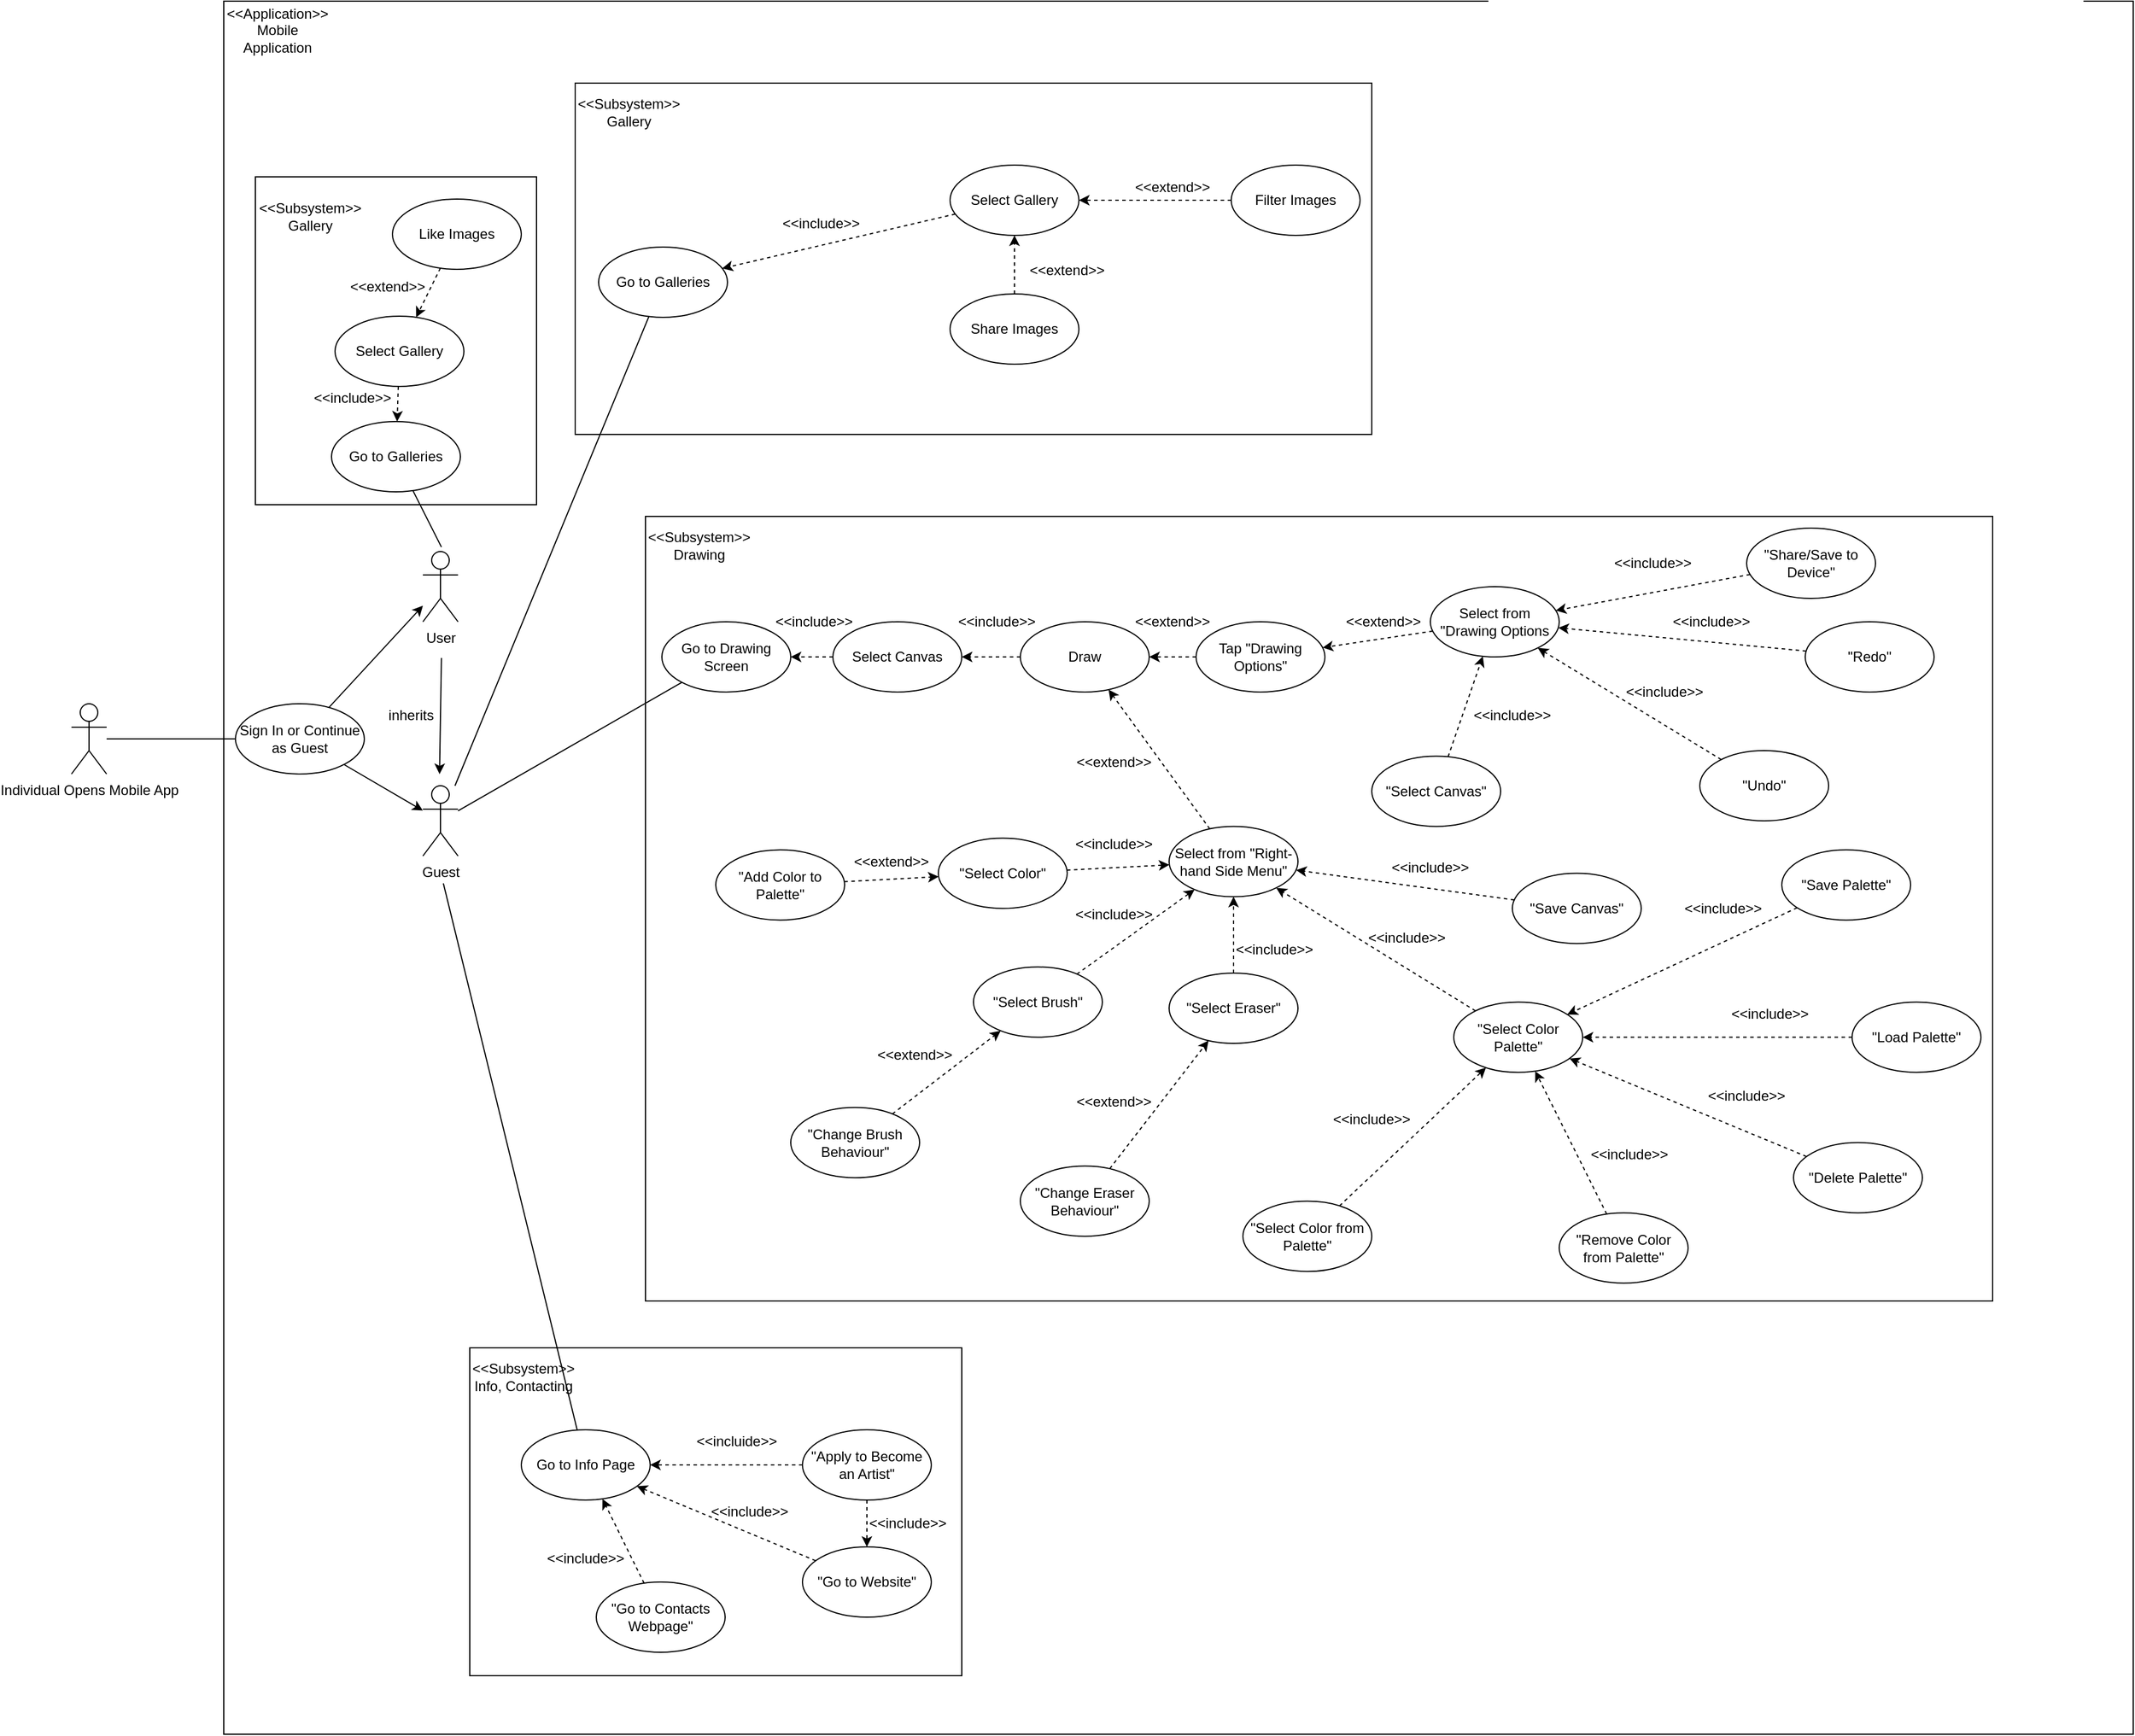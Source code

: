 <mxfile version="13.1.2" type="device"><diagram id="txl30slOBA3MLlbNXTB4" name="Page-1"><mxGraphModel dx="1896" dy="1746" grid="1" gridSize="10" guides="1" tooltips="1" connect="1" arrows="1" fold="1" page="1" pageScale="1" pageWidth="827" pageHeight="1169" math="0" shadow="0"><root><mxCell id="0"/><mxCell id="1" parent="0"/><mxCell id="2JM5NXY_ZaKbiW4kvDHP-76" value="" style="rounded=0;whiteSpace=wrap;html=1;" parent="1" vertex="1"><mxGeometry x="30" y="-290" width="1630" height="1480" as="geometry"/></mxCell><mxCell id="c1x3ycIHwH0ngGLMlNKI-2" value="" style="rounded=0;whiteSpace=wrap;html=1;" vertex="1" parent="1"><mxGeometry x="57" y="-140" width="240" height="280" as="geometry"/></mxCell><mxCell id="2JM5NXY_ZaKbiW4kvDHP-71" value="" style="rounded=0;whiteSpace=wrap;html=1;" parent="1" vertex="1"><mxGeometry x="330" y="-220" width="680" height="300" as="geometry"/></mxCell><mxCell id="2JM5NXY_ZaKbiW4kvDHP-69" value="" style="rounded=0;whiteSpace=wrap;html=1;" parent="1" vertex="1"><mxGeometry x="390" y="150" width="1150" height="670" as="geometry"/></mxCell><mxCell id="2JM5NXY_ZaKbiW4kvDHP-68" value="" style="rounded=0;whiteSpace=wrap;html=1;" parent="1" vertex="1"><mxGeometry x="240" y="860" width="420" height="280" as="geometry"/></mxCell><mxCell id="zg-OP3MwCopLcI96b1SN-1" value="Individual Opens Mobile App" style="shape=umlActor;verticalLabelPosition=bottom;labelBackgroundColor=#ffffff;verticalAlign=top;html=1;outlineConnect=0;" parent="1" vertex="1"><mxGeometry x="-100" y="310" width="30" height="60" as="geometry"/></mxCell><mxCell id="zg-OP3MwCopLcI96b1SN-14" value="Go to Galleries" style="ellipse;whiteSpace=wrap;html=1;" parent="1" vertex="1"><mxGeometry x="350" y="-80" width="110" height="60" as="geometry"/></mxCell><mxCell id="OHez4P4Bd9LLeIwilATM-2" value="Select Gallery" style="ellipse;whiteSpace=wrap;html=1;" parent="1" vertex="1"><mxGeometry x="650" y="-150" width="110" height="60" as="geometry"/></mxCell><mxCell id="OHez4P4Bd9LLeIwilATM-3" value="Filter Images" style="ellipse;whiteSpace=wrap;html=1;" parent="1" vertex="1"><mxGeometry x="890" y="-150" width="110" height="60" as="geometry"/></mxCell><mxCell id="OHez4P4Bd9LLeIwilATM-4" value="Share Images" style="ellipse;whiteSpace=wrap;html=1;" parent="1" vertex="1"><mxGeometry x="650" y="-40" width="110" height="60" as="geometry"/></mxCell><mxCell id="OHez4P4Bd9LLeIwilATM-5" value="Like Images" style="ellipse;whiteSpace=wrap;html=1;" parent="1" vertex="1"><mxGeometry x="174" y="-121" width="110" height="60" as="geometry"/></mxCell><mxCell id="OHez4P4Bd9LLeIwilATM-6" value="" style="endArrow=classic;html=1;dashed=1;" parent="1" source="OHez4P4Bd9LLeIwilATM-2" target="zg-OP3MwCopLcI96b1SN-14" edge="1"><mxGeometry width="50" height="50" relative="1" as="geometry"><mxPoint x="660" y="100" as="sourcePoint"/><mxPoint x="500" y="-140" as="targetPoint"/></mxGeometry></mxCell><mxCell id="OHez4P4Bd9LLeIwilATM-7" value="" style="endArrow=classic;html=1;dashed=1;" parent="1" source="OHez4P4Bd9LLeIwilATM-5" target="c1x3ycIHwH0ngGLMlNKI-8" edge="1"><mxGeometry width="50" height="50" relative="1" as="geometry"><mxPoint x="670.0" y="59" as="sourcePoint"/><mxPoint x="-200" y="19" as="targetPoint"/></mxGeometry></mxCell><mxCell id="OHez4P4Bd9LLeIwilATM-8" value="" style="endArrow=classic;html=1;dashed=1;" parent="1" source="OHez4P4Bd9LLeIwilATM-3" target="OHez4P4Bd9LLeIwilATM-2" edge="1"><mxGeometry width="50" height="50" relative="1" as="geometry"><mxPoint x="680.0" y="70" as="sourcePoint"/><mxPoint x="850" y="-220" as="targetPoint"/></mxGeometry></mxCell><mxCell id="OHez4P4Bd9LLeIwilATM-9" value="" style="endArrow=classic;html=1;dashed=1;" parent="1" source="OHez4P4Bd9LLeIwilATM-4" target="OHez4P4Bd9LLeIwilATM-2" edge="1"><mxGeometry width="50" height="50" relative="1" as="geometry"><mxPoint x="800" y="20" as="sourcePoint"/><mxPoint x="840.0" y="60" as="targetPoint"/></mxGeometry></mxCell><mxCell id="OHez4P4Bd9LLeIwilATM-11" value="Go to Drawing Screen" style="ellipse;whiteSpace=wrap;html=1;" parent="1" vertex="1"><mxGeometry x="404" y="240" width="110" height="60" as="geometry"/></mxCell><mxCell id="OHez4P4Bd9LLeIwilATM-13" value="Select Canvas" style="ellipse;whiteSpace=wrap;html=1;" parent="1" vertex="1"><mxGeometry x="550" y="240" width="110" height="60" as="geometry"/></mxCell><mxCell id="OHez4P4Bd9LLeIwilATM-14" value="" style="endArrow=classic;html=1;dashed=1;" parent="1" source="OHez4P4Bd9LLeIwilATM-13" target="OHez4P4Bd9LLeIwilATM-11" edge="1"><mxGeometry width="50" height="50" relative="1" as="geometry"><mxPoint x="600.0" y="239.71" as="sourcePoint"/><mxPoint x="514" y="150" as="targetPoint"/></mxGeometry></mxCell><mxCell id="OHez4P4Bd9LLeIwilATM-17" value="" style="endArrow=classic;html=1;dashed=1;" parent="1" source="OHez4P4Bd9LLeIwilATM-21" target="2JM5NXY_ZaKbiW4kvDHP-32" edge="1"><mxGeometry width="50" height="50" relative="1" as="geometry"><mxPoint x="800" y="270" as="sourcePoint"/><mxPoint x="870" y="190" as="targetPoint"/></mxGeometry></mxCell><mxCell id="OHez4P4Bd9LLeIwilATM-21" value="Tap &quot;Drawing Options&quot;" style="ellipse;whiteSpace=wrap;html=1;" parent="1" vertex="1"><mxGeometry x="860" y="240" width="110" height="60" as="geometry"/></mxCell><mxCell id="OHez4P4Bd9LLeIwilATM-22" value="Select from &quot;Drawing Options" style="ellipse;whiteSpace=wrap;html=1;" parent="1" vertex="1"><mxGeometry x="1060" y="210" width="110" height="60" as="geometry"/></mxCell><mxCell id="OHez4P4Bd9LLeIwilATM-23" value="" style="endArrow=classic;html=1;dashed=1;" parent="1" source="OHez4P4Bd9LLeIwilATM-22" target="OHez4P4Bd9LLeIwilATM-21" edge="1"><mxGeometry width="50" height="50" relative="1" as="geometry"><mxPoint x="770.0" y="250.0" as="sourcePoint"/><mxPoint x="990" y="180" as="targetPoint"/></mxGeometry></mxCell><mxCell id="OHez4P4Bd9LLeIwilATM-24" value="&quot;Select Canvas&quot;" style="ellipse;whiteSpace=wrap;html=1;" parent="1" vertex="1"><mxGeometry x="1010" y="354.77" width="110" height="60" as="geometry"/></mxCell><mxCell id="OHez4P4Bd9LLeIwilATM-25" value="&quot;Redo&quot;" style="ellipse;whiteSpace=wrap;html=1;" parent="1" vertex="1"><mxGeometry x="1380" y="240" width="110" height="60" as="geometry"/></mxCell><mxCell id="OHez4P4Bd9LLeIwilATM-26" value="&quot;Share/Save to Device&quot;" style="ellipse;whiteSpace=wrap;html=1;" parent="1" vertex="1"><mxGeometry x="1330" y="160" width="110" height="60" as="geometry"/></mxCell><mxCell id="OHez4P4Bd9LLeIwilATM-27" value="&quot;Undo&quot;" style="ellipse;whiteSpace=wrap;html=1;" parent="1" vertex="1"><mxGeometry x="1290" y="350" width="110" height="60" as="geometry"/></mxCell><mxCell id="OHez4P4Bd9LLeIwilATM-28" value="" style="endArrow=classic;html=1;dashed=1;" parent="1" source="OHez4P4Bd9LLeIwilATM-26" target="OHez4P4Bd9LLeIwilATM-22" edge="1"><mxGeometry width="50" height="50" relative="1" as="geometry"><mxPoint x="950.0" y="250.0" as="sourcePoint"/><mxPoint x="1210" y="130" as="targetPoint"/></mxGeometry></mxCell><mxCell id="OHez4P4Bd9LLeIwilATM-29" value="" style="endArrow=classic;html=1;dashed=1;" parent="1" source="OHez4P4Bd9LLeIwilATM-25" target="OHez4P4Bd9LLeIwilATM-22" edge="1"><mxGeometry width="50" height="50" relative="1" as="geometry"><mxPoint x="1086.7" y="237.28" as="sourcePoint"/><mxPoint x="1340" y="230" as="targetPoint"/></mxGeometry></mxCell><mxCell id="OHez4P4Bd9LLeIwilATM-31" value="" style="endArrow=classic;html=1;dashed=1;" parent="1" source="OHez4P4Bd9LLeIwilATM-27" target="OHez4P4Bd9LLeIwilATM-22" edge="1"><mxGeometry width="50" height="50" relative="1" as="geometry"><mxPoint x="1090.0" y="250.0" as="sourcePoint"/><mxPoint x="1300" y="300" as="targetPoint"/></mxGeometry></mxCell><mxCell id="OHez4P4Bd9LLeIwilATM-32" value="" style="endArrow=classic;html=1;dashed=1;" parent="1" source="OHez4P4Bd9LLeIwilATM-24" target="OHez4P4Bd9LLeIwilATM-22" edge="1"><mxGeometry width="50" height="50" relative="1" as="geometry"><mxPoint x="1040" y="310" as="sourcePoint"/><mxPoint x="1160.69" y="309.58" as="targetPoint"/></mxGeometry></mxCell><mxCell id="OHez4P4Bd9LLeIwilATM-33" value="Select from &quot;Right-hand Side Menu&quot;" style="ellipse;whiteSpace=wrap;html=1;" parent="1" vertex="1"><mxGeometry x="837" y="414.77" width="110" height="60" as="geometry"/></mxCell><mxCell id="OHez4P4Bd9LLeIwilATM-34" value="" style="endArrow=classic;html=1;dashed=1;" parent="1" source="OHez4P4Bd9LLeIwilATM-33" target="2JM5NXY_ZaKbiW4kvDHP-32" edge="1"><mxGeometry width="50" height="50" relative="1" as="geometry"><mxPoint x="750" y="360" as="sourcePoint"/><mxPoint x="850.0" y="304.77" as="targetPoint"/></mxGeometry></mxCell><mxCell id="OHez4P4Bd9LLeIwilATM-35" value="&quot;Select Color&quot;" style="ellipse;whiteSpace=wrap;html=1;" parent="1" vertex="1"><mxGeometry x="640" y="424.77" width="110" height="60" as="geometry"/></mxCell><mxCell id="OHez4P4Bd9LLeIwilATM-36" value="&quot;Select Brush&quot;" style="ellipse;whiteSpace=wrap;html=1;" parent="1" vertex="1"><mxGeometry x="670" y="534.77" width="110" height="60" as="geometry"/></mxCell><mxCell id="OHez4P4Bd9LLeIwilATM-37" value="" style="endArrow=classic;html=1;dashed=1;" parent="1" source="OHez4P4Bd9LLeIwilATM-35" target="OHez4P4Bd9LLeIwilATM-33" edge="1"><mxGeometry width="50" height="50" relative="1" as="geometry"><mxPoint x="780" y="410" as="sourcePoint"/><mxPoint x="1136.068" y="363.579" as="targetPoint"/></mxGeometry></mxCell><mxCell id="OHez4P4Bd9LLeIwilATM-38" value="&quot;Save Canvas&quot;" style="ellipse;whiteSpace=wrap;html=1;" parent="1" vertex="1"><mxGeometry x="1130" y="454.77" width="110" height="60" as="geometry"/></mxCell><mxCell id="OHez4P4Bd9LLeIwilATM-39" value="&quot;Select Eraser&quot;" style="ellipse;whiteSpace=wrap;html=1;" parent="1" vertex="1"><mxGeometry x="837" y="540" width="110" height="60" as="geometry"/></mxCell><mxCell id="OHez4P4Bd9LLeIwilATM-40" value="&quot;Select Color Palette&quot;" style="ellipse;whiteSpace=wrap;html=1;" parent="1" vertex="1"><mxGeometry x="1080" y="564.77" width="110" height="60" as="geometry"/></mxCell><mxCell id="OHez4P4Bd9LLeIwilATM-41" value="" style="endArrow=classic;html=1;dashed=1;" parent="1" source="OHez4P4Bd9LLeIwilATM-36" target="OHez4P4Bd9LLeIwilATM-33" edge="1"><mxGeometry width="50" height="50" relative="1" as="geometry"><mxPoint x="770" y="490" as="sourcePoint"/><mxPoint x="797.076" y="465.118" as="targetPoint"/></mxGeometry></mxCell><mxCell id="OHez4P4Bd9LLeIwilATM-42" value="" style="endArrow=classic;html=1;dashed=1;" parent="1" source="OHez4P4Bd9LLeIwilATM-39" target="OHez4P4Bd9LLeIwilATM-33" edge="1"><mxGeometry width="50" height="50" relative="1" as="geometry"><mxPoint x="940" y="530" as="sourcePoint"/><mxPoint x="892.0" y="544.77" as="targetPoint"/></mxGeometry></mxCell><mxCell id="OHez4P4Bd9LLeIwilATM-43" value="" style="endArrow=classic;html=1;dashed=1;" parent="1" source="OHez4P4Bd9LLeIwilATM-40" target="OHez4P4Bd9LLeIwilATM-33" edge="1"><mxGeometry width="50" height="50" relative="1" as="geometry"><mxPoint x="1020" y="572" as="sourcePoint"/><mxPoint x="895.0" y="480" as="targetPoint"/></mxGeometry></mxCell><mxCell id="OHez4P4Bd9LLeIwilATM-44" value="" style="endArrow=classic;html=1;dashed=1;" parent="1" source="OHez4P4Bd9LLeIwilATM-38" target="OHez4P4Bd9LLeIwilATM-33" edge="1"><mxGeometry width="50" height="50" relative="1" as="geometry"><mxPoint x="928.38" y="413.843" as="sourcePoint"/><mxPoint x="1080" y="430" as="targetPoint"/></mxGeometry></mxCell><mxCell id="OHez4P4Bd9LLeIwilATM-48" value="&quot;Add Color to Palette&quot;" style="ellipse;whiteSpace=wrap;html=1;" parent="1" vertex="1"><mxGeometry x="450" y="434.77" width="110" height="60" as="geometry"/></mxCell><mxCell id="OHez4P4Bd9LLeIwilATM-50" value="" style="endArrow=classic;html=1;dashed=1;" parent="1" source="OHez4P4Bd9LLeIwilATM-48" target="OHez4P4Bd9LLeIwilATM-35" edge="1"><mxGeometry width="50" height="50" relative="1" as="geometry"><mxPoint x="580" y="370" as="sourcePoint"/><mxPoint x="797.076" y="465.118" as="targetPoint"/></mxGeometry></mxCell><mxCell id="OHez4P4Bd9LLeIwilATM-52" value="&quot;Change Brush Behaviour&quot;" style="ellipse;whiteSpace=wrap;html=1;" parent="1" vertex="1"><mxGeometry x="514" y="654.77" width="110" height="60" as="geometry"/></mxCell><mxCell id="OHez4P4Bd9LLeIwilATM-53" value="" style="endArrow=classic;html=1;dashed=1;" parent="1" source="OHez4P4Bd9LLeIwilATM-52" target="OHez4P4Bd9LLeIwilATM-36" edge="1"><mxGeometry width="50" height="50" relative="1" as="geometry"><mxPoint x="569" y="600" as="sourcePoint"/><mxPoint x="798.38" y="520.927" as="targetPoint"/></mxGeometry></mxCell><mxCell id="OHez4P4Bd9LLeIwilATM-54" value="&quot;Change Eraser Behaviour&quot;" style="ellipse;whiteSpace=wrap;html=1;" parent="1" vertex="1"><mxGeometry x="710" y="704.77" width="110" height="60" as="geometry"/></mxCell><mxCell id="OHez4P4Bd9LLeIwilATM-55" value="" style="endArrow=classic;html=1;dashed=1;" parent="1" source="OHez4P4Bd9LLeIwilATM-54" target="OHez4P4Bd9LLeIwilATM-39" edge="1"><mxGeometry width="50" height="50" relative="1" as="geometry"><mxPoint x="860" y="690" as="sourcePoint"/><mxPoint x="765.0" y="604.77" as="targetPoint"/></mxGeometry></mxCell><mxCell id="OHez4P4Bd9LLeIwilATM-56" value="&quot;Select Color from Palette&quot;" style="ellipse;whiteSpace=wrap;html=1;" parent="1" vertex="1"><mxGeometry x="900" y="734.77" width="110" height="60" as="geometry"/></mxCell><mxCell id="OHez4P4Bd9LLeIwilATM-57" value="&quot;Remove Color from Palette&quot;" style="ellipse;whiteSpace=wrap;html=1;" parent="1" vertex="1"><mxGeometry x="1170" y="744.77" width="110" height="60" as="geometry"/></mxCell><mxCell id="OHez4P4Bd9LLeIwilATM-58" value="&quot;Delete Palette&quot;" style="ellipse;whiteSpace=wrap;html=1;" parent="1" vertex="1"><mxGeometry x="1370" y="684.77" width="110" height="60" as="geometry"/></mxCell><mxCell id="OHez4P4Bd9LLeIwilATM-59" value="&quot;Load Palette&quot;" style="ellipse;whiteSpace=wrap;html=1;" parent="1" vertex="1"><mxGeometry x="1420" y="564.77" width="110" height="60" as="geometry"/></mxCell><mxCell id="OHez4P4Bd9LLeIwilATM-60" value="&quot;Save Palette&quot;" style="ellipse;whiteSpace=wrap;html=1;" parent="1" vertex="1"><mxGeometry x="1360" y="434.77" width="110" height="60" as="geometry"/></mxCell><mxCell id="OHez4P4Bd9LLeIwilATM-61" value="" style="endArrow=classic;html=1;dashed=1;" parent="1" source="OHez4P4Bd9LLeIwilATM-56" target="OHez4P4Bd9LLeIwilATM-40" edge="1"><mxGeometry width="50" height="50" relative="1" as="geometry"><mxPoint x="1020" y="640" as="sourcePoint"/><mxPoint x="905.0" y="619.77" as="targetPoint"/></mxGeometry></mxCell><mxCell id="OHez4P4Bd9LLeIwilATM-62" value="" style="endArrow=classic;html=1;dashed=1;" parent="1" source="OHez4P4Bd9LLeIwilATM-57" target="OHez4P4Bd9LLeIwilATM-40" edge="1"><mxGeometry width="50" height="50" relative="1" as="geometry"><mxPoint x="1120" y="730" as="sourcePoint"/><mxPoint x="1038.225" y="604.822" as="targetPoint"/></mxGeometry></mxCell><mxCell id="OHez4P4Bd9LLeIwilATM-63" value="" style="endArrow=classic;html=1;dashed=1;" parent="1" source="OHez4P4Bd9LLeIwilATM-58" target="OHez4P4Bd9LLeIwilATM-40" edge="1"><mxGeometry width="50" height="50" relative="1" as="geometry"><mxPoint x="1250" y="670" as="sourcePoint"/><mxPoint x="1114.328" y="597.2" as="targetPoint"/></mxGeometry></mxCell><mxCell id="OHez4P4Bd9LLeIwilATM-64" value="" style="endArrow=classic;html=1;dashed=1;" parent="1" source="OHez4P4Bd9LLeIwilATM-59" target="OHez4P4Bd9LLeIwilATM-40" edge="1"><mxGeometry width="50" height="50" relative="1" as="geometry"><mxPoint x="1076.462" y="509.711" as="sourcePoint"/><mxPoint x="1380" y="530" as="targetPoint"/></mxGeometry></mxCell><mxCell id="OHez4P4Bd9LLeIwilATM-65" value="" style="endArrow=classic;html=1;dashed=1;" parent="1" source="OHez4P4Bd9LLeIwilATM-60" target="OHez4P4Bd9LLeIwilATM-40" edge="1"><mxGeometry width="50" height="50" relative="1" as="geometry"><mxPoint x="1390" y="550" as="sourcePoint"/><mxPoint x="1251.928" y="522.127" as="targetPoint"/></mxGeometry></mxCell><mxCell id="OHez4P4Bd9LLeIwilATM-66" value="Go to Info Page" style="ellipse;whiteSpace=wrap;html=1;" parent="1" vertex="1"><mxGeometry x="284" y="930" width="110" height="60" as="geometry"/></mxCell><mxCell id="OHez4P4Bd9LLeIwilATM-68" value="&quot;Apply to Become an Artist&quot;" style="ellipse;whiteSpace=wrap;html=1;" parent="1" vertex="1"><mxGeometry x="524" y="930" width="110" height="60" as="geometry"/></mxCell><mxCell id="OHez4P4Bd9LLeIwilATM-69" value="&quot;Go to Website&quot;" style="ellipse;whiteSpace=wrap;html=1;" parent="1" vertex="1"><mxGeometry x="524" y="1030" width="110" height="60" as="geometry"/></mxCell><mxCell id="OHez4P4Bd9LLeIwilATM-70" value="&quot;Go to Contacts Webpage&quot;" style="ellipse;whiteSpace=wrap;html=1;" parent="1" vertex="1"><mxGeometry x="348" y="1060" width="110" height="60" as="geometry"/></mxCell><mxCell id="OHez4P4Bd9LLeIwilATM-71" value="" style="endArrow=classic;html=1;dashed=1;" parent="1" source="OHez4P4Bd9LLeIwilATM-68" target="OHez4P4Bd9LLeIwilATM-66" edge="1"><mxGeometry width="50" height="50" relative="1" as="geometry"><mxPoint x="504" y="960" as="sourcePoint"/><mxPoint x="474" y="910" as="targetPoint"/></mxGeometry></mxCell><mxCell id="OHez4P4Bd9LLeIwilATM-72" value="" style="endArrow=classic;html=1;dashed=1;" parent="1" source="OHez4P4Bd9LLeIwilATM-69" target="OHez4P4Bd9LLeIwilATM-66" edge="1"><mxGeometry width="50" height="50" relative="1" as="geometry"><mxPoint x="404" y="970" as="sourcePoint"/><mxPoint x="494" y="990" as="targetPoint"/></mxGeometry></mxCell><mxCell id="OHez4P4Bd9LLeIwilATM-73" value="" style="endArrow=classic;html=1;dashed=1;" parent="1" source="OHez4P4Bd9LLeIwilATM-70" target="OHez4P4Bd9LLeIwilATM-66" edge="1"><mxGeometry width="50" height="50" relative="1" as="geometry"><mxPoint x="304" y="1050" as="sourcePoint"/><mxPoint x="545.293" y="1051.789" as="targetPoint"/></mxGeometry></mxCell><mxCell id="OHez4P4Bd9LLeIwilATM-76" value="" style="endArrow=classic;html=1;dashed=1;" parent="1" source="OHez4P4Bd9LLeIwilATM-68" target="OHez4P4Bd9LLeIwilATM-69" edge="1"><mxGeometry width="50" height="50" relative="1" as="geometry"><mxPoint x="404" y="970" as="sourcePoint"/><mxPoint x="544" y="1000" as="targetPoint"/></mxGeometry></mxCell><mxCell id="2JM5NXY_ZaKbiW4kvDHP-1" value="Sign In or Continue as Guest" style="ellipse;whiteSpace=wrap;html=1;" parent="1" vertex="1"><mxGeometry x="40" y="310" width="110" height="60" as="geometry"/></mxCell><mxCell id="2JM5NXY_ZaKbiW4kvDHP-6" value="" style="endArrow=none;html=1;" parent="1" source="zg-OP3MwCopLcI96b1SN-1" target="2JM5NXY_ZaKbiW4kvDHP-1" edge="1"><mxGeometry width="50" height="50" relative="1" as="geometry"><mxPoint x="190" y="350" as="sourcePoint"/><mxPoint x="240" y="300" as="targetPoint"/></mxGeometry></mxCell><mxCell id="2JM5NXY_ZaKbiW4kvDHP-12" value="User" style="shape=umlActor;verticalLabelPosition=bottom;labelBackgroundColor=#ffffff;verticalAlign=top;html=1;outlineConnect=0;" parent="1" vertex="1"><mxGeometry x="200" y="180" width="30" height="60" as="geometry"/></mxCell><mxCell id="2JM5NXY_ZaKbiW4kvDHP-13" value="Guest" style="shape=umlActor;verticalLabelPosition=bottom;labelBackgroundColor=#ffffff;verticalAlign=top;html=1;outlineConnect=0;" parent="1" vertex="1"><mxGeometry x="200" y="380" width="30" height="60" as="geometry"/></mxCell><mxCell id="2JM5NXY_ZaKbiW4kvDHP-20" value="" style="endArrow=none;html=1;" parent="1" target="zg-OP3MwCopLcI96b1SN-14" edge="1" source="2JM5NXY_ZaKbiW4kvDHP-13"><mxGeometry width="50" height="50" relative="1" as="geometry"><mxPoint x="320" y="340" as="sourcePoint"/><mxPoint x="400" y="300" as="targetPoint"/></mxGeometry></mxCell><mxCell id="2JM5NXY_ZaKbiW4kvDHP-21" value="" style="endArrow=none;html=1;" parent="1" target="OHez4P4Bd9LLeIwilATM-11" edge="1" source="2JM5NXY_ZaKbiW4kvDHP-13"><mxGeometry width="50" height="50" relative="1" as="geometry"><mxPoint x="320" y="340" as="sourcePoint"/><mxPoint x="440" y="310" as="targetPoint"/></mxGeometry></mxCell><mxCell id="2JM5NXY_ZaKbiW4kvDHP-22" value="" style="endArrow=none;html=1;exitX=0.115;exitY=0.509;exitDx=0;exitDy=0;exitPerimeter=0;" parent="1" target="OHez4P4Bd9LLeIwilATM-66" edge="1" source="2JM5NXY_ZaKbiW4kvDHP-76"><mxGeometry width="50" height="50" relative="1" as="geometry"><mxPoint x="320" y="340" as="sourcePoint"/><mxPoint x="440.881" y="273.53" as="targetPoint"/></mxGeometry></mxCell><mxCell id="2JM5NXY_ZaKbiW4kvDHP-23" value="" style="endArrow=classic;html=1;endFill=1;" parent="1" source="2JM5NXY_ZaKbiW4kvDHP-1" target="2JM5NXY_ZaKbiW4kvDHP-12" edge="1"><mxGeometry width="50" height="50" relative="1" as="geometry"><mxPoint x="160" y="330" as="sourcePoint"/><mxPoint x="210" y="280" as="targetPoint"/></mxGeometry></mxCell><mxCell id="2JM5NXY_ZaKbiW4kvDHP-24" value="" style="endArrow=classic;html=1;endFill=1;" parent="1" source="2JM5NXY_ZaKbiW4kvDHP-1" target="2JM5NXY_ZaKbiW4kvDHP-13" edge="1"><mxGeometry width="50" height="50" relative="1" as="geometry"><mxPoint x="175.543" y="339.728" as="sourcePoint"/><mxPoint x="240" y="307.5" as="targetPoint"/></mxGeometry></mxCell><mxCell id="2JM5NXY_ZaKbiW4kvDHP-26" value="&amp;lt;&amp;lt;extend&amp;gt;&amp;gt;" style="text;html=1;strokeColor=none;fillColor=none;align=center;verticalAlign=middle;whiteSpace=wrap;rounded=0;" parent="1" vertex="1"><mxGeometry x="150" y="-56" width="40" height="20" as="geometry"/></mxCell><mxCell id="2JM5NXY_ZaKbiW4kvDHP-30" value="&amp;lt;&amp;lt;extend&amp;gt;&amp;gt;" style="text;html=1;strokeColor=none;fillColor=none;align=center;verticalAlign=middle;whiteSpace=wrap;rounded=0;" parent="1" vertex="1"><mxGeometry x="820" y="-141" width="40" height="20" as="geometry"/></mxCell><mxCell id="2JM5NXY_ZaKbiW4kvDHP-31" value="&amp;lt;&amp;lt;extend&amp;gt;&amp;gt;" style="text;html=1;strokeColor=none;fillColor=none;align=center;verticalAlign=middle;whiteSpace=wrap;rounded=0;" parent="1" vertex="1"><mxGeometry x="730" y="-70" width="40" height="20" as="geometry"/></mxCell><mxCell id="2JM5NXY_ZaKbiW4kvDHP-32" value="Draw" style="ellipse;whiteSpace=wrap;html=1;" parent="1" vertex="1"><mxGeometry x="710" y="240" width="110" height="60" as="geometry"/></mxCell><mxCell id="2JM5NXY_ZaKbiW4kvDHP-34" value="" style="endArrow=classic;html=1;dashed=1;" parent="1" source="2JM5NXY_ZaKbiW4kvDHP-32" target="OHez4P4Bd9LLeIwilATM-13" edge="1"><mxGeometry width="50" height="50" relative="1" as="geometry"><mxPoint x="680" y="370" as="sourcePoint"/><mxPoint x="690" y="200" as="targetPoint"/></mxGeometry></mxCell><mxCell id="2JM5NXY_ZaKbiW4kvDHP-35" value="&amp;lt;&amp;lt;extend&amp;gt;&amp;gt;" style="text;html=1;strokeColor=none;fillColor=none;align=center;verticalAlign=middle;whiteSpace=wrap;rounded=0;" parent="1" vertex="1"><mxGeometry x="770" y="350" width="40" height="20" as="geometry"/></mxCell><mxCell id="2JM5NXY_ZaKbiW4kvDHP-36" value="&amp;lt;&amp;lt;extend&amp;gt;&amp;gt;" style="text;html=1;strokeColor=none;fillColor=none;align=center;verticalAlign=middle;whiteSpace=wrap;rounded=0;" parent="1" vertex="1"><mxGeometry x="820" y="230" width="40" height="20" as="geometry"/></mxCell><mxCell id="2JM5NXY_ZaKbiW4kvDHP-37" value="&amp;lt;&amp;lt;extend&amp;gt;&amp;gt;" style="text;html=1;strokeColor=none;fillColor=none;align=center;verticalAlign=middle;whiteSpace=wrap;rounded=0;" parent="1" vertex="1"><mxGeometry x="1000" y="230" width="40" height="20" as="geometry"/></mxCell><mxCell id="2JM5NXY_ZaKbiW4kvDHP-38" value="&amp;lt;&amp;lt;include&amp;gt;&amp;gt;" style="text;html=1;strokeColor=none;fillColor=none;align=center;verticalAlign=middle;whiteSpace=wrap;rounded=0;" parent="1" vertex="1"><mxGeometry x="1230" y="180" width="40" height="20" as="geometry"/></mxCell><mxCell id="2JM5NXY_ZaKbiW4kvDHP-39" value="&amp;lt;&amp;lt;include&amp;gt;&amp;gt;" style="text;html=1;strokeColor=none;fillColor=none;align=center;verticalAlign=middle;whiteSpace=wrap;rounded=0;" parent="1" vertex="1"><mxGeometry x="1280" y="230" width="40" height="20" as="geometry"/></mxCell><mxCell id="2JM5NXY_ZaKbiW4kvDHP-40" value="&amp;lt;&amp;lt;include&amp;gt;&amp;gt;" style="text;html=1;strokeColor=none;fillColor=none;align=center;verticalAlign=middle;whiteSpace=wrap;rounded=0;" parent="1" vertex="1"><mxGeometry x="1240" y="290" width="40" height="20" as="geometry"/></mxCell><mxCell id="2JM5NXY_ZaKbiW4kvDHP-41" value="&amp;lt;&amp;lt;include&amp;gt;&amp;gt;" style="text;html=1;strokeColor=none;fillColor=none;align=center;verticalAlign=middle;whiteSpace=wrap;rounded=0;" parent="1" vertex="1"><mxGeometry x="1110" y="310" width="40" height="20" as="geometry"/></mxCell><mxCell id="2JM5NXY_ZaKbiW4kvDHP-43" value="&amp;lt;&amp;lt;include&amp;gt;&amp;gt;" style="text;html=1;strokeColor=none;fillColor=none;align=center;verticalAlign=middle;whiteSpace=wrap;rounded=0;" parent="1" vertex="1"><mxGeometry x="670" y="230" width="40" height="20" as="geometry"/></mxCell><mxCell id="2JM5NXY_ZaKbiW4kvDHP-44" value="&amp;lt;&amp;lt;include&amp;gt;&amp;gt;" style="text;html=1;strokeColor=none;fillColor=none;align=center;verticalAlign=middle;whiteSpace=wrap;rounded=0;" parent="1" vertex="1"><mxGeometry x="520" y="-110" width="40" height="20" as="geometry"/></mxCell><mxCell id="2JM5NXY_ZaKbiW4kvDHP-45" value="&amp;lt;&amp;lt;include&amp;gt;&amp;gt;" style="text;html=1;strokeColor=none;fillColor=none;align=center;verticalAlign=middle;whiteSpace=wrap;rounded=0;" parent="1" vertex="1"><mxGeometry x="514" y="230" width="40" height="20" as="geometry"/></mxCell><mxCell id="2JM5NXY_ZaKbiW4kvDHP-46" value="&amp;lt;&amp;lt;extend&amp;gt;&amp;gt;" style="text;html=1;strokeColor=none;fillColor=none;align=center;verticalAlign=middle;whiteSpace=wrap;rounded=0;" parent="1" vertex="1"><mxGeometry x="580" y="434.77" width="40" height="20" as="geometry"/></mxCell><mxCell id="2JM5NXY_ZaKbiW4kvDHP-47" value="&amp;lt;&amp;lt;include&amp;gt;&amp;gt;" style="text;html=1;strokeColor=none;fillColor=none;align=center;verticalAlign=middle;whiteSpace=wrap;rounded=0;" parent="1" vertex="1"><mxGeometry x="770" y="420" width="40" height="20" as="geometry"/></mxCell><mxCell id="2JM5NXY_ZaKbiW4kvDHP-48" value="&amp;lt;&amp;lt;include&amp;gt;&amp;gt;" style="text;html=1;strokeColor=none;fillColor=none;align=center;verticalAlign=middle;whiteSpace=wrap;rounded=0;" parent="1" vertex="1"><mxGeometry x="1040" y="440" width="40" height="20" as="geometry"/></mxCell><mxCell id="2JM5NXY_ZaKbiW4kvDHP-49" value="&amp;lt;&amp;lt;include&amp;gt;&amp;gt;" style="text;html=1;strokeColor=none;fillColor=none;align=center;verticalAlign=middle;whiteSpace=wrap;rounded=0;" parent="1" vertex="1"><mxGeometry x="1020" y="500" width="40" height="20" as="geometry"/></mxCell><mxCell id="2JM5NXY_ZaKbiW4kvDHP-50" value="&amp;lt;&amp;lt;include&amp;gt;&amp;gt;" style="text;html=1;strokeColor=none;fillColor=none;align=center;verticalAlign=middle;whiteSpace=wrap;rounded=0;" parent="1" vertex="1"><mxGeometry x="907" y="510" width="40" height="20" as="geometry"/></mxCell><mxCell id="2JM5NXY_ZaKbiW4kvDHP-51" value="&amp;lt;&amp;lt;include&amp;gt;&amp;gt;" style="text;html=1;strokeColor=none;fillColor=none;align=center;verticalAlign=middle;whiteSpace=wrap;rounded=0;" parent="1" vertex="1"><mxGeometry x="770" y="480" width="40" height="20" as="geometry"/></mxCell><mxCell id="2JM5NXY_ZaKbiW4kvDHP-52" value="&amp;lt;&amp;lt;extend&amp;gt;&amp;gt;" style="text;html=1;strokeColor=none;fillColor=none;align=center;verticalAlign=middle;whiteSpace=wrap;rounded=0;" parent="1" vertex="1"><mxGeometry x="600" y="600" width="40" height="20" as="geometry"/></mxCell><mxCell id="2JM5NXY_ZaKbiW4kvDHP-53" value="&amp;lt;&amp;lt;extend&amp;gt;&amp;gt;" style="text;html=1;strokeColor=none;fillColor=none;align=center;verticalAlign=middle;whiteSpace=wrap;rounded=0;" parent="1" vertex="1"><mxGeometry x="770" y="640" width="40" height="20" as="geometry"/></mxCell><mxCell id="2JM5NXY_ZaKbiW4kvDHP-59" value="&amp;lt;&amp;lt;incluide&amp;gt;&amp;gt;" style="text;html=1;strokeColor=none;fillColor=none;align=center;verticalAlign=middle;whiteSpace=wrap;rounded=0;" parent="1" vertex="1"><mxGeometry x="448" y="930" width="40" height="20" as="geometry"/></mxCell><mxCell id="2JM5NXY_ZaKbiW4kvDHP-60" value="&amp;lt;&amp;lt;include&amp;gt;&amp;gt;" style="text;html=1;strokeColor=none;fillColor=none;align=center;verticalAlign=middle;whiteSpace=wrap;rounded=0;" parent="1" vertex="1"><mxGeometry x="319" y="1030" width="40" height="20" as="geometry"/></mxCell><mxCell id="2JM5NXY_ZaKbiW4kvDHP-61" value="&amp;lt;&amp;lt;include&amp;gt;&amp;gt;" style="text;html=1;strokeColor=none;fillColor=none;align=center;verticalAlign=middle;whiteSpace=wrap;rounded=0;" parent="1" vertex="1"><mxGeometry x="459" y="990" width="40" height="20" as="geometry"/></mxCell><mxCell id="2JM5NXY_ZaKbiW4kvDHP-62" value="&amp;lt;&amp;lt;include&amp;gt;&amp;gt;" style="text;html=1;strokeColor=none;fillColor=none;align=center;verticalAlign=middle;whiteSpace=wrap;rounded=0;" parent="1" vertex="1"><mxGeometry x="594" y="1000" width="40" height="20" as="geometry"/></mxCell><mxCell id="2JM5NXY_ZaKbiW4kvDHP-63" value="&amp;lt;&amp;lt;include&amp;gt;&amp;gt;" style="text;html=1;strokeColor=none;fillColor=none;align=center;verticalAlign=middle;whiteSpace=wrap;rounded=0;" parent="1" vertex="1"><mxGeometry x="1290" y="474.77" width="40" height="20" as="geometry"/></mxCell><mxCell id="2JM5NXY_ZaKbiW4kvDHP-64" value="&amp;lt;&amp;lt;include&amp;gt;&amp;gt;" style="text;html=1;strokeColor=none;fillColor=none;align=center;verticalAlign=middle;whiteSpace=wrap;rounded=0;" parent="1" vertex="1"><mxGeometry x="1330" y="564.77" width="40" height="20" as="geometry"/></mxCell><mxCell id="2JM5NXY_ZaKbiW4kvDHP-65" value="&amp;lt;&amp;lt;include&amp;gt;&amp;gt;" style="text;html=1;strokeColor=none;fillColor=none;align=center;verticalAlign=middle;whiteSpace=wrap;rounded=0;" parent="1" vertex="1"><mxGeometry x="1310" y="634.77" width="40" height="20" as="geometry"/></mxCell><mxCell id="2JM5NXY_ZaKbiW4kvDHP-66" value="&amp;lt;&amp;lt;include&amp;gt;&amp;gt;" style="text;html=1;strokeColor=none;fillColor=none;align=center;verticalAlign=middle;whiteSpace=wrap;rounded=0;" parent="1" vertex="1"><mxGeometry x="1210" y="684.77" width="40" height="20" as="geometry"/></mxCell><mxCell id="2JM5NXY_ZaKbiW4kvDHP-67" value="&amp;lt;&amp;lt;include&amp;gt;&amp;gt;" style="text;html=1;strokeColor=none;fillColor=none;align=center;verticalAlign=middle;whiteSpace=wrap;rounded=0;" parent="1" vertex="1"><mxGeometry x="990" y="654.77" width="40" height="20" as="geometry"/></mxCell><mxCell id="2JM5NXY_ZaKbiW4kvDHP-73" value="&amp;lt;&amp;lt;Subsystem&amp;gt;&amp;gt;&lt;br&gt;Gallery" style="text;html=1;strokeColor=none;fillColor=none;align=center;verticalAlign=middle;whiteSpace=wrap;rounded=0;" parent="1" vertex="1"><mxGeometry x="330" y="-220" width="92" height="50" as="geometry"/></mxCell><mxCell id="2JM5NXY_ZaKbiW4kvDHP-74" value="&amp;lt;&amp;lt;Subsystem&amp;gt;&amp;gt;&lt;br&gt;Drawing" style="text;html=1;strokeColor=none;fillColor=none;align=center;verticalAlign=middle;whiteSpace=wrap;rounded=0;" parent="1" vertex="1"><mxGeometry x="390" y="150" width="92" height="50" as="geometry"/></mxCell><mxCell id="2JM5NXY_ZaKbiW4kvDHP-75" value="&amp;lt;&amp;lt;Subsystem&amp;gt;&amp;gt;&lt;br&gt;Info, Contacting" style="text;html=1;strokeColor=none;fillColor=none;align=center;verticalAlign=middle;whiteSpace=wrap;rounded=0;" parent="1" vertex="1"><mxGeometry x="240" y="860" width="92" height="50" as="geometry"/></mxCell><mxCell id="2JM5NXY_ZaKbiW4kvDHP-77" value="&amp;lt;&amp;lt;Application&amp;gt;&amp;gt;&lt;br&gt;Mobile Application" style="text;html=1;strokeColor=none;fillColor=none;align=center;verticalAlign=middle;whiteSpace=wrap;rounded=0;" parent="1" vertex="1"><mxGeometry x="30" y="-290" width="92" height="50" as="geometry"/></mxCell><mxCell id="c1x3ycIHwH0ngGLMlNKI-3" value="&amp;lt;&amp;lt;Subsystem&amp;gt;&amp;gt;&lt;br&gt;Gallery" style="text;html=1;strokeColor=none;fillColor=none;align=center;verticalAlign=middle;whiteSpace=wrap;rounded=0;" vertex="1" parent="1"><mxGeometry x="58" y="-131" width="92" height="50" as="geometry"/></mxCell><mxCell id="c1x3ycIHwH0ngGLMlNKI-5" value="" style="endArrow=classic;html=1;exitX=0.114;exitY=0.379;exitDx=0;exitDy=0;exitPerimeter=0;entryX=0.113;entryY=0.446;entryDx=0;entryDy=0;entryPerimeter=0;" edge="1" parent="1" source="2JM5NXY_ZaKbiW4kvDHP-76" target="2JM5NXY_ZaKbiW4kvDHP-76"><mxGeometry width="50" height="50" relative="1" as="geometry"><mxPoint x="215" y="350" as="sourcePoint"/><mxPoint x="215" y="270" as="targetPoint"/></mxGeometry></mxCell><mxCell id="c1x3ycIHwH0ngGLMlNKI-6" value="inherits" style="text;html=1;strokeColor=none;fillColor=none;align=center;verticalAlign=middle;whiteSpace=wrap;rounded=0;" vertex="1" parent="1"><mxGeometry x="170" y="310" width="40" height="20" as="geometry"/></mxCell><mxCell id="c1x3ycIHwH0ngGLMlNKI-7" value="Go to Galleries" style="ellipse;whiteSpace=wrap;html=1;" vertex="1" parent="1"><mxGeometry x="122" y="69" width="110" height="60" as="geometry"/></mxCell><mxCell id="c1x3ycIHwH0ngGLMlNKI-8" value="Select Gallery" style="ellipse;whiteSpace=wrap;html=1;" vertex="1" parent="1"><mxGeometry x="125" y="-21" width="110" height="60" as="geometry"/></mxCell><mxCell id="c1x3ycIHwH0ngGLMlNKI-9" value="" style="endArrow=classic;html=1;dashed=1;" edge="1" parent="1" source="c1x3ycIHwH0ngGLMlNKI-8" target="c1x3ycIHwH0ngGLMlNKI-7"><mxGeometry width="50" height="50" relative="1" as="geometry"><mxPoint x="664.395" y="-98.248" as="sourcePoint"/><mxPoint x="465.633" y="-51.715" as="targetPoint"/></mxGeometry></mxCell><mxCell id="c1x3ycIHwH0ngGLMlNKI-11" value="&amp;lt;&amp;lt;include&amp;gt;&amp;gt;" style="text;html=1;strokeColor=none;fillColor=none;align=center;verticalAlign=middle;whiteSpace=wrap;rounded=0;" vertex="1" parent="1"><mxGeometry x="120" y="39" width="40" height="20" as="geometry"/></mxCell><mxCell id="c1x3ycIHwH0ngGLMlNKI-13" value="" style="endArrow=none;html=1;exitX=0.114;exitY=0.315;exitDx=0;exitDy=0;exitPerimeter=0;" edge="1" parent="1" source="2JM5NXY_ZaKbiW4kvDHP-76" target="c1x3ycIHwH0ngGLMlNKI-7"><mxGeometry width="50" height="50" relative="1" as="geometry"><mxPoint x="237.391" y="390" as="sourcePoint"/><mxPoint x="402.912" y="-10.734" as="targetPoint"/></mxGeometry></mxCell></root></mxGraphModel></diagram></mxfile>